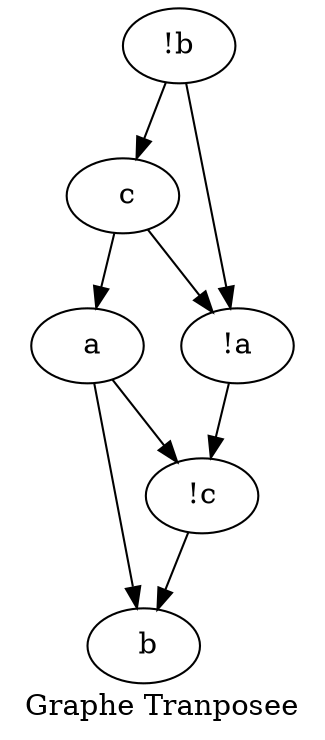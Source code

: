 digraph {
label="Graphe Tranposee";

" c"  -> " a";
" a"  -> " b";
"!c"  -> " b";
"!b"  -> " c";
" c"  -> "!a";
"!b"  -> "!a";
" a"  -> "!c";
"!a"  -> "!c";
}